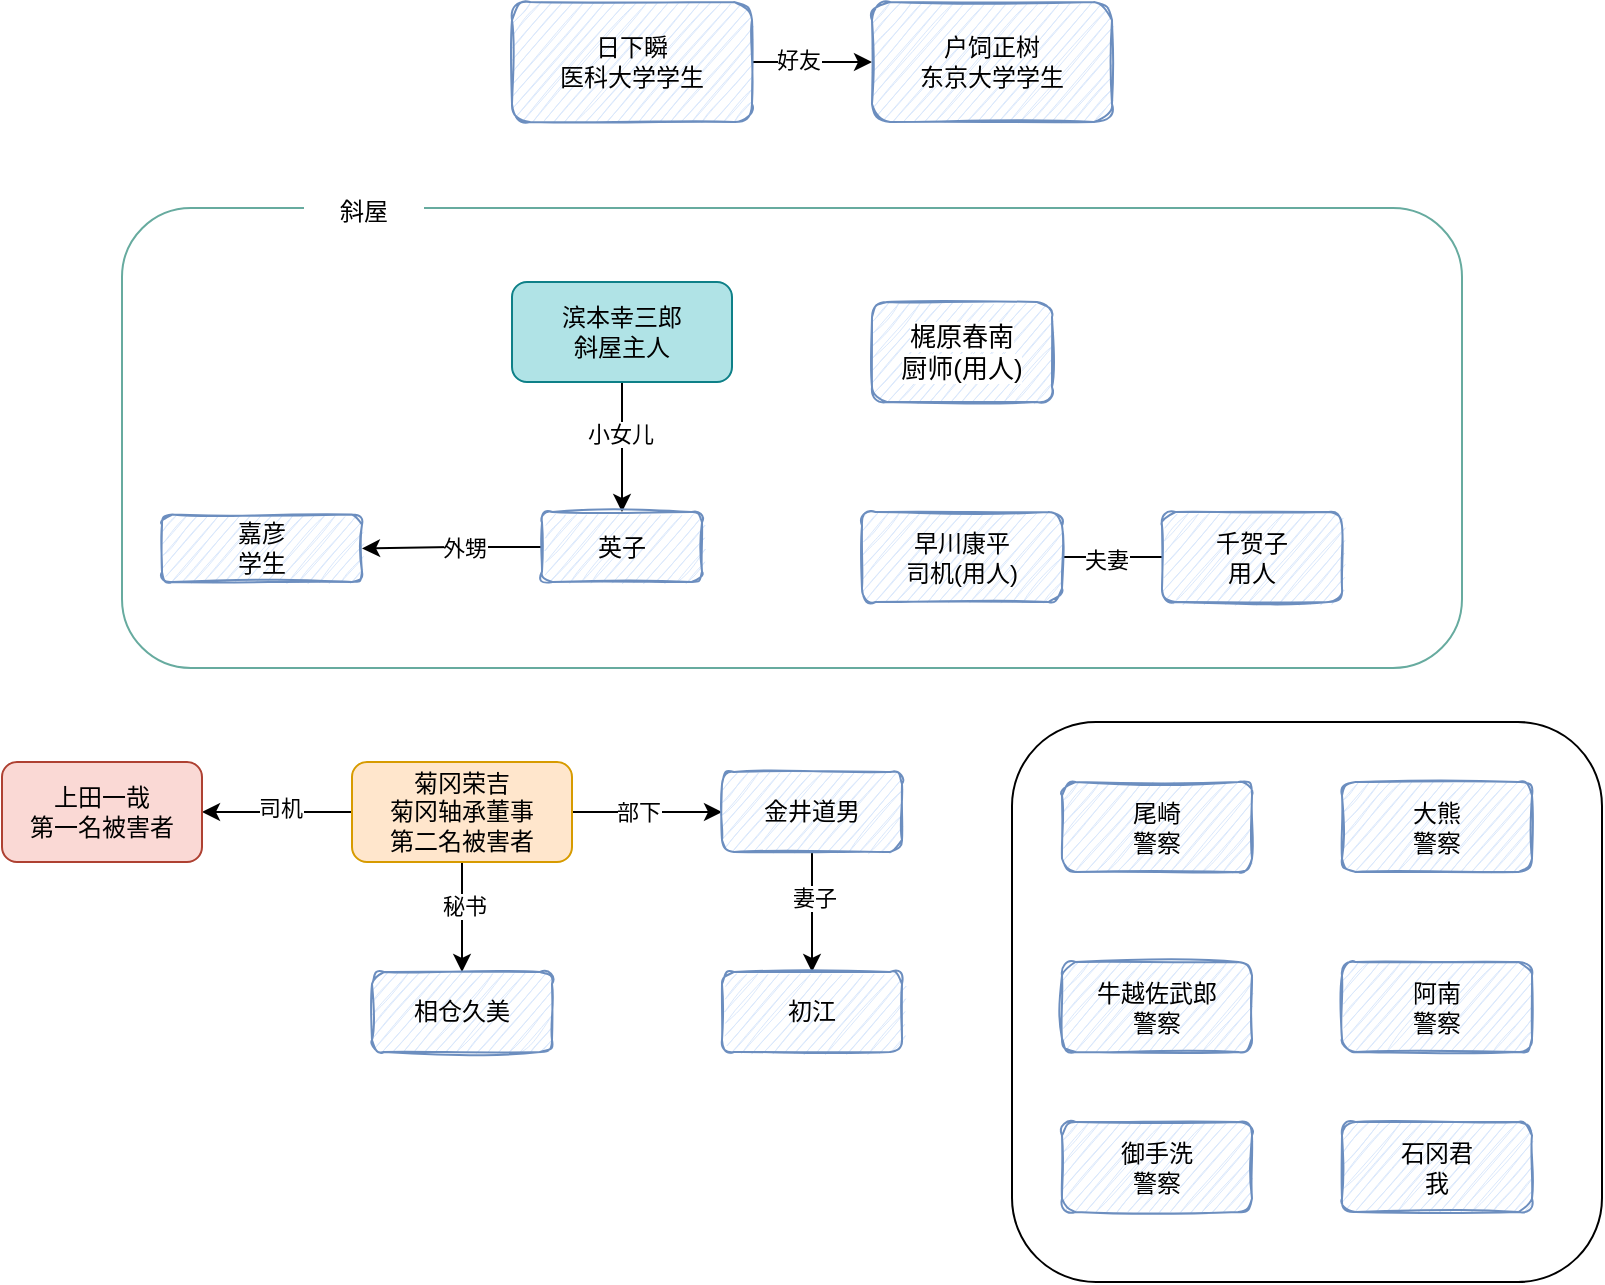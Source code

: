 <mxfile version="16.2.7" type="github">
  <diagram id="lh8hDAflFcDKO-PEYpGf" name="Page-1">
    <mxGraphModel dx="2079" dy="808" grid="1" gridSize="10" guides="1" tooltips="1" connect="1" arrows="1" fold="1" page="1" pageScale="1" pageWidth="827" pageHeight="1169" math="0" shadow="0">
      <root>
        <mxCell id="0" />
        <mxCell id="1" parent="0" />
        <mxCell id="QhgtQVxIqn2LwHONb7wN-4" value="" style="rounded=1;whiteSpace=wrap;html=1;sketch=0;" vertex="1" parent="1">
          <mxGeometry x="455" y="420" width="295" height="280" as="geometry" />
        </mxCell>
        <mxCell id="HBpwvR4IjdDxbwPWC7km-29" value="" style="rounded=1;whiteSpace=wrap;html=1;sketch=0;fillColor=none;strokeColor=#67AB9F;" parent="1" vertex="1">
          <mxGeometry x="10" y="163" width="670" height="230" as="geometry" />
        </mxCell>
        <mxCell id="HBpwvR4IjdDxbwPWC7km-3" value="" style="edgeStyle=orthogonalEdgeStyle;rounded=0;orthogonalLoop=1;jettySize=auto;html=1;" parent="1" source="HBpwvR4IjdDxbwPWC7km-1" target="HBpwvR4IjdDxbwPWC7km-2" edge="1">
          <mxGeometry relative="1" as="geometry" />
        </mxCell>
        <mxCell id="HBpwvR4IjdDxbwPWC7km-4" value="小女儿" style="edgeLabel;html=1;align=center;verticalAlign=middle;resizable=0;points=[];" parent="HBpwvR4IjdDxbwPWC7km-3" vertex="1" connectable="0">
          <mxGeometry x="-0.2" y="4" relative="1" as="geometry">
            <mxPoint x="-5" as="offset" />
          </mxGeometry>
        </mxCell>
        <mxCell id="HBpwvR4IjdDxbwPWC7km-1" value="滨本幸三郎&lt;br&gt;斜屋主人" style="rounded=1;whiteSpace=wrap;html=1;fillColor=#b0e3e6;strokeColor=#0e8088;sketch=0;" parent="1" vertex="1">
          <mxGeometry x="205" y="200" width="110" height="50" as="geometry" />
        </mxCell>
        <mxCell id="HBpwvR4IjdDxbwPWC7km-24" value="" style="edgeStyle=orthogonalEdgeStyle;rounded=0;orthogonalLoop=1;jettySize=auto;html=1;" parent="1" source="HBpwvR4IjdDxbwPWC7km-2" target="HBpwvR4IjdDxbwPWC7km-23" edge="1">
          <mxGeometry relative="1" as="geometry" />
        </mxCell>
        <mxCell id="HBpwvR4IjdDxbwPWC7km-25" value="外甥" style="edgeLabel;html=1;align=center;verticalAlign=middle;resizable=0;points=[];" parent="HBpwvR4IjdDxbwPWC7km-24" vertex="1" connectable="0">
          <mxGeometry x="-0.125" relative="1" as="geometry">
            <mxPoint as="offset" />
          </mxGeometry>
        </mxCell>
        <mxCell id="HBpwvR4IjdDxbwPWC7km-2" value="英子" style="rounded=1;whiteSpace=wrap;html=1;fillColor=#dae8fc;strokeColor=#6c8ebf;sketch=1;" parent="1" vertex="1">
          <mxGeometry x="220" y="315" width="80" height="35" as="geometry" />
        </mxCell>
        <mxCell id="HBpwvR4IjdDxbwPWC7km-7" value="" style="edgeStyle=orthogonalEdgeStyle;rounded=0;orthogonalLoop=1;jettySize=auto;html=1;" parent="1" source="HBpwvR4IjdDxbwPWC7km-5" target="HBpwvR4IjdDxbwPWC7km-6" edge="1">
          <mxGeometry relative="1" as="geometry" />
        </mxCell>
        <mxCell id="HBpwvR4IjdDxbwPWC7km-8" value="秘书" style="edgeLabel;html=1;align=center;verticalAlign=middle;resizable=0;points=[];" parent="HBpwvR4IjdDxbwPWC7km-7" vertex="1" connectable="0">
          <mxGeometry x="-0.2" y="3" relative="1" as="geometry">
            <mxPoint x="-2" as="offset" />
          </mxGeometry>
        </mxCell>
        <mxCell id="HBpwvR4IjdDxbwPWC7km-10" value="" style="edgeStyle=orthogonalEdgeStyle;rounded=0;orthogonalLoop=1;jettySize=auto;html=1;" parent="1" source="HBpwvR4IjdDxbwPWC7km-5" target="HBpwvR4IjdDxbwPWC7km-9" edge="1">
          <mxGeometry relative="1" as="geometry" />
        </mxCell>
        <mxCell id="HBpwvR4IjdDxbwPWC7km-11" value="司机" style="edgeLabel;html=1;align=center;verticalAlign=middle;resizable=0;points=[];" parent="HBpwvR4IjdDxbwPWC7km-10" vertex="1" connectable="0">
          <mxGeometry x="-0.029" y="-2" relative="1" as="geometry">
            <mxPoint as="offset" />
          </mxGeometry>
        </mxCell>
        <mxCell id="HBpwvR4IjdDxbwPWC7km-14" value="" style="edgeStyle=orthogonalEdgeStyle;rounded=0;orthogonalLoop=1;jettySize=auto;html=1;" parent="1" source="HBpwvR4IjdDxbwPWC7km-5" target="HBpwvR4IjdDxbwPWC7km-13" edge="1">
          <mxGeometry relative="1" as="geometry" />
        </mxCell>
        <mxCell id="HBpwvR4IjdDxbwPWC7km-15" value="部下" style="edgeLabel;html=1;align=center;verticalAlign=middle;resizable=0;points=[];" parent="HBpwvR4IjdDxbwPWC7km-14" vertex="1" connectable="0">
          <mxGeometry x="-0.28" relative="1" as="geometry">
            <mxPoint x="6" as="offset" />
          </mxGeometry>
        </mxCell>
        <mxCell id="HBpwvR4IjdDxbwPWC7km-5" value="菊冈荣吉&lt;br&gt;菊冈轴承董事&lt;br&gt;第二名被害者" style="rounded=1;whiteSpace=wrap;html=1;fillColor=#ffe6cc;strokeColor=#d79b00;sketch=0;" parent="1" vertex="1">
          <mxGeometry x="125" y="440" width="110" height="50" as="geometry" />
        </mxCell>
        <mxCell id="HBpwvR4IjdDxbwPWC7km-6" value="相仓久美" style="rounded=1;whiteSpace=wrap;html=1;fillColor=#dae8fc;strokeColor=#6c8ebf;sketch=1;" parent="1" vertex="1">
          <mxGeometry x="135" y="545" width="90" height="40" as="geometry" />
        </mxCell>
        <mxCell id="HBpwvR4IjdDxbwPWC7km-9" value="上田一哉&lt;br&gt;第一名被害者" style="whiteSpace=wrap;html=1;fillColor=#fad9d5;strokeColor=#ae4132;rounded=1;sketch=0;" parent="1" vertex="1">
          <mxGeometry x="-50" y="440" width="100" height="50" as="geometry" />
        </mxCell>
        <mxCell id="y3THyuRNtBfS03ENWsE7-1" value="" style="edgeStyle=orthogonalEdgeStyle;rounded=0;orthogonalLoop=1;jettySize=auto;html=1;endArrow=none;endFill=0;" parent="1" source="HBpwvR4IjdDxbwPWC7km-12" target="HBpwvR4IjdDxbwPWC7km-26" edge="1">
          <mxGeometry relative="1" as="geometry" />
        </mxCell>
        <mxCell id="y3THyuRNtBfS03ENWsE7-2" value="夫妻" style="edgeLabel;html=1;align=center;verticalAlign=middle;resizable=0;points=[];" parent="y3THyuRNtBfS03ENWsE7-1" vertex="1" connectable="0">
          <mxGeometry y="-3" relative="1" as="geometry">
            <mxPoint x="-3" y="-2" as="offset" />
          </mxGeometry>
        </mxCell>
        <mxCell id="HBpwvR4IjdDxbwPWC7km-12" value="早川康平&lt;br&gt;司机(用人)" style="rounded=1;whiteSpace=wrap;html=1;fillColor=#dae8fc;strokeColor=#6c8ebf;sketch=1;" parent="1" vertex="1">
          <mxGeometry x="380" y="315" width="100" height="45" as="geometry" />
        </mxCell>
        <mxCell id="HBpwvR4IjdDxbwPWC7km-17" value="" style="edgeStyle=orthogonalEdgeStyle;rounded=0;orthogonalLoop=1;jettySize=auto;html=1;" parent="1" source="HBpwvR4IjdDxbwPWC7km-13" target="HBpwvR4IjdDxbwPWC7km-16" edge="1">
          <mxGeometry relative="1" as="geometry" />
        </mxCell>
        <mxCell id="HBpwvR4IjdDxbwPWC7km-18" value="妻子" style="edgeLabel;html=1;align=center;verticalAlign=middle;resizable=0;points=[];" parent="HBpwvR4IjdDxbwPWC7km-17" vertex="1" connectable="0">
          <mxGeometry x="-0.4" y="1" relative="1" as="geometry">
            <mxPoint y="5" as="offset" />
          </mxGeometry>
        </mxCell>
        <mxCell id="HBpwvR4IjdDxbwPWC7km-13" value="金井道男" style="rounded=1;whiteSpace=wrap;html=1;fillColor=#dae8fc;strokeColor=#6c8ebf;sketch=1;" parent="1" vertex="1">
          <mxGeometry x="310" y="445" width="90" height="40" as="geometry" />
        </mxCell>
        <mxCell id="HBpwvR4IjdDxbwPWC7km-16" value="初江" style="whiteSpace=wrap;html=1;fillColor=#dae8fc;strokeColor=#6c8ebf;rounded=1;sketch=1;" parent="1" vertex="1">
          <mxGeometry x="310" y="545" width="90" height="40" as="geometry" />
        </mxCell>
        <mxCell id="HBpwvR4IjdDxbwPWC7km-21" value="" style="edgeStyle=orthogonalEdgeStyle;rounded=0;orthogonalLoop=1;jettySize=auto;html=1;" parent="1" source="HBpwvR4IjdDxbwPWC7km-19" target="HBpwvR4IjdDxbwPWC7km-20" edge="1">
          <mxGeometry relative="1" as="geometry" />
        </mxCell>
        <mxCell id="HBpwvR4IjdDxbwPWC7km-22" value="好友" style="edgeLabel;html=1;align=center;verticalAlign=middle;resizable=0;points=[];" parent="HBpwvR4IjdDxbwPWC7km-21" vertex="1" connectable="0">
          <mxGeometry x="-0.25" y="1" relative="1" as="geometry">
            <mxPoint as="offset" />
          </mxGeometry>
        </mxCell>
        <mxCell id="HBpwvR4IjdDxbwPWC7km-19" value="日下瞬&lt;br&gt;医科大学学生" style="whiteSpace=wrap;html=1;fillColor=#dae8fc;strokeColor=#6c8ebf;rounded=1;sketch=1;" parent="1" vertex="1">
          <mxGeometry x="205" y="60" width="120" height="60" as="geometry" />
        </mxCell>
        <mxCell id="HBpwvR4IjdDxbwPWC7km-20" value="户饲正树&lt;br&gt;东京大学学生" style="whiteSpace=wrap;html=1;fillColor=#dae8fc;strokeColor=#6c8ebf;rounded=1;sketch=1;" parent="1" vertex="1">
          <mxGeometry x="385" y="60" width="120" height="60" as="geometry" />
        </mxCell>
        <mxCell id="HBpwvR4IjdDxbwPWC7km-23" value="嘉彦&lt;br&gt;学生" style="rounded=1;whiteSpace=wrap;html=1;fillColor=#dae8fc;strokeColor=#6c8ebf;sketch=1;" parent="1" vertex="1">
          <mxGeometry x="30" y="316.25" width="100" height="33.75" as="geometry" />
        </mxCell>
        <mxCell id="HBpwvR4IjdDxbwPWC7km-26" value="千贺子&lt;br&gt;用人" style="rounded=1;whiteSpace=wrap;html=1;fillColor=#dae8fc;strokeColor=#6c8ebf;sketch=1;" parent="1" vertex="1">
          <mxGeometry x="530" y="315" width="90" height="45" as="geometry" />
        </mxCell>
        <mxCell id="HBpwvR4IjdDxbwPWC7km-28" value="&lt;span style=&quot;font-family: &amp;#34;arial&amp;#34; , sans-serif ; font-size: 13px ; text-indent: 26px ; background-color: rgb(255 , 255 , 255)&quot;&gt;梶原春南&lt;br&gt;厨师(用人)&lt;br&gt;&lt;/span&gt;" style="rounded=1;whiteSpace=wrap;html=1;fillColor=#dae8fc;strokeColor=#6c8ebf;sketch=1;" parent="1" vertex="1">
          <mxGeometry x="385" y="210" width="90" height="50" as="geometry" />
        </mxCell>
        <mxCell id="HBpwvR4IjdDxbwPWC7km-30" value="斜屋" style="text;html=1;strokeColor=none;fillColor=default;align=center;verticalAlign=middle;whiteSpace=wrap;rounded=0;sketch=0;" parent="1" vertex="1">
          <mxGeometry x="101" y="150" width="60" height="30" as="geometry" />
        </mxCell>
        <mxCell id="HBpwvR4IjdDxbwPWC7km-31" value="大熊&lt;br&gt;警察" style="whiteSpace=wrap;html=1;fillColor=#dae8fc;strokeColor=#6c8ebf;rounded=1;sketch=1;" parent="1" vertex="1">
          <mxGeometry x="620" y="450" width="95" height="45" as="geometry" />
        </mxCell>
        <mxCell id="y3THyuRNtBfS03ENWsE7-3" value="牛越佐武郎&lt;br&gt;警察" style="whiteSpace=wrap;html=1;fillColor=#dae8fc;strokeColor=#6c8ebf;rounded=1;sketch=1;" parent="1" vertex="1">
          <mxGeometry x="480" y="540" width="95" height="45" as="geometry" />
        </mxCell>
        <mxCell id="y3THyuRNtBfS03ENWsE7-4" value="尾崎&lt;br&gt;警察" style="whiteSpace=wrap;html=1;fillColor=#dae8fc;strokeColor=#6c8ebf;rounded=1;sketch=1;" parent="1" vertex="1">
          <mxGeometry x="480" y="450" width="95" height="45" as="geometry" />
        </mxCell>
        <mxCell id="QhgtQVxIqn2LwHONb7wN-1" value="阿南&lt;br&gt;警察" style="whiteSpace=wrap;html=1;fillColor=#dae8fc;strokeColor=#6c8ebf;rounded=1;sketch=1;" vertex="1" parent="1">
          <mxGeometry x="620" y="540" width="95" height="45" as="geometry" />
        </mxCell>
        <mxCell id="QhgtQVxIqn2LwHONb7wN-2" value="御手洗&lt;br&gt;警察" style="whiteSpace=wrap;html=1;fillColor=#dae8fc;strokeColor=#6c8ebf;rounded=1;sketch=1;" vertex="1" parent="1">
          <mxGeometry x="480" y="620" width="95" height="45" as="geometry" />
        </mxCell>
        <mxCell id="QhgtQVxIqn2LwHONb7wN-3" value="石冈君&lt;br&gt;我" style="whiteSpace=wrap;html=1;fillColor=#dae8fc;strokeColor=#6c8ebf;rounded=1;sketch=1;" vertex="1" parent="1">
          <mxGeometry x="620" y="620" width="95" height="45" as="geometry" />
        </mxCell>
      </root>
    </mxGraphModel>
  </diagram>
</mxfile>
